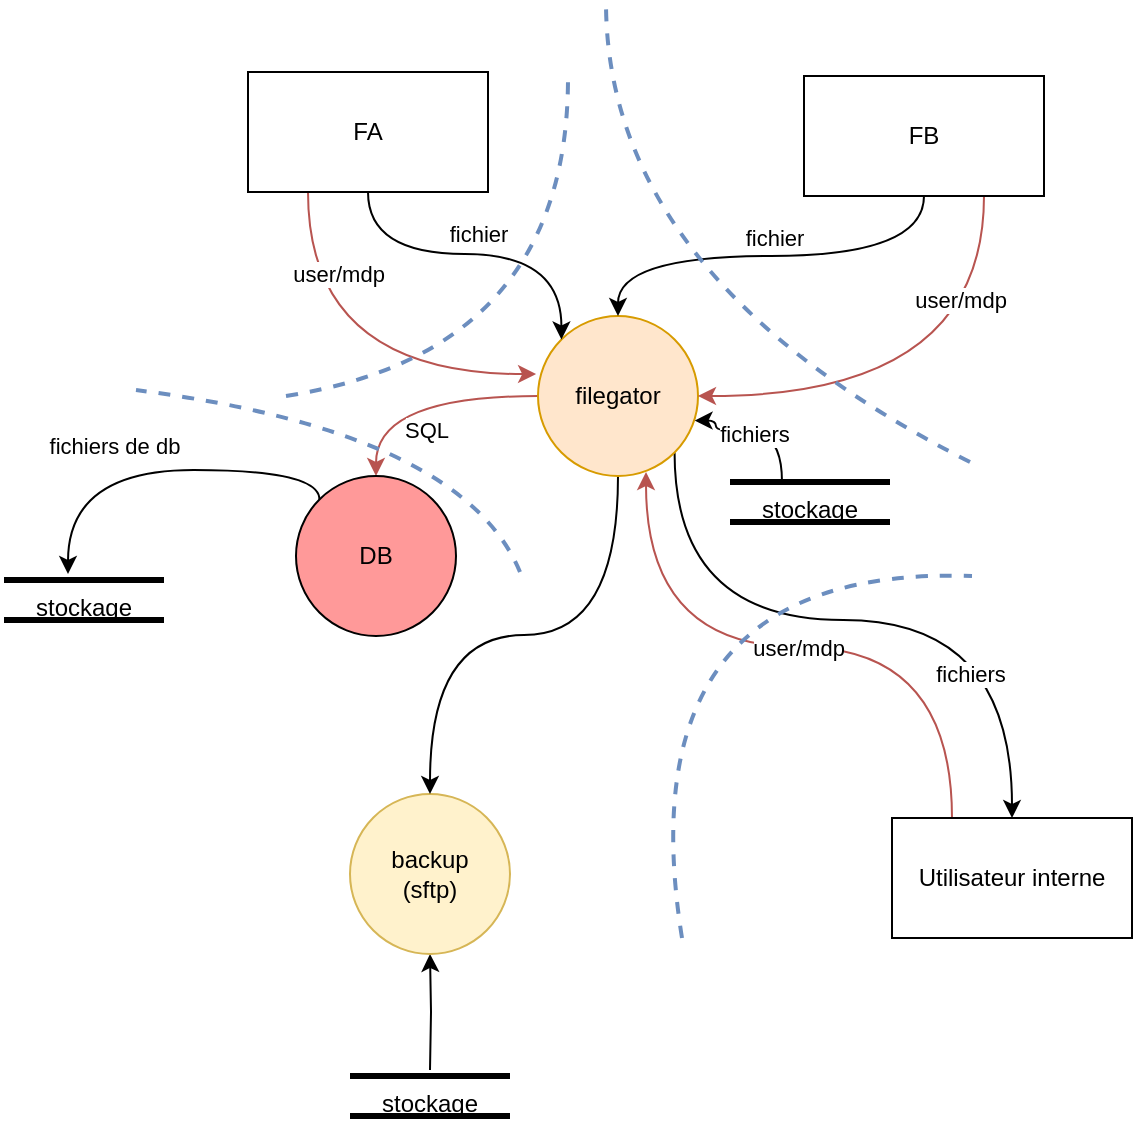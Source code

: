 <mxfile version="14.4.3" type="device"><diagram id="C5RBs43oDa-KdzZeNtuy" name="Page-1"><mxGraphModel dx="1034" dy="791" grid="0" gridSize="10" guides="1" tooltips="0" connect="1" arrows="1" fold="1" page="1" pageScale="1" pageWidth="827" pageHeight="1169" math="0" shadow="0"><root><mxCell id="WIyWlLk6GJQsqaUBKTNV-0"/><mxCell id="WIyWlLk6GJQsqaUBKTNV-1" parent="WIyWlLk6GJQsqaUBKTNV-0"/><mxCell id="Lccn9oIH8NGfDDjlL4F9-8" style="edgeStyle=orthogonalEdgeStyle;rounded=0;orthogonalLoop=1;jettySize=auto;html=1;exitX=0.5;exitY=1;exitDx=0;exitDy=0;entryX=0.5;entryY=1;entryDx=0;entryDy=0;" edge="1" parent="WIyWlLk6GJQsqaUBKTNV-1" target="Lccn9oIH8NGfDDjlL4F9-1"><mxGeometry relative="1" as="geometry"><mxPoint x="414" y="592" as="sourcePoint"/></mxGeometry></mxCell><mxCell id="Lccn9oIH8NGfDDjlL4F9-1" value="backup&lt;br&gt;(sftp)" style="ellipse;whiteSpace=wrap;html=1;aspect=fixed;fillColor=#fff2cc;strokeColor=#d6b656;" vertex="1" parent="WIyWlLk6GJQsqaUBKTNV-1"><mxGeometry x="374" y="454" width="80" height="80" as="geometry"/></mxCell><mxCell id="Lccn9oIH8NGfDDjlL4F9-20" style="edgeStyle=orthogonalEdgeStyle;curved=1;orthogonalLoop=1;jettySize=auto;html=1;exitX=0.5;exitY=1;exitDx=0;exitDy=0;entryX=0.5;entryY=0;entryDx=0;entryDy=0;" edge="1" parent="WIyWlLk6GJQsqaUBKTNV-1" source="Lccn9oIH8NGfDDjlL4F9-9" target="Lccn9oIH8NGfDDjlL4F9-1"><mxGeometry relative="1" as="geometry"/></mxCell><mxCell id="Lccn9oIH8NGfDDjlL4F9-28" style="edgeStyle=orthogonalEdgeStyle;curved=1;orthogonalLoop=1;jettySize=auto;html=1;exitX=0;exitY=0.5;exitDx=0;exitDy=0;entryX=0.5;entryY=0;entryDx=0;entryDy=0;fillColor=#f8cecc;strokeColor=#b85450;" edge="1" parent="WIyWlLk6GJQsqaUBKTNV-1" source="Lccn9oIH8NGfDDjlL4F9-9" target="Lccn9oIH8NGfDDjlL4F9-27"><mxGeometry relative="1" as="geometry"/></mxCell><mxCell id="Lccn9oIH8NGfDDjlL4F9-40" value="SQL" style="edgeLabel;html=1;align=center;verticalAlign=middle;resizable=0;points=[];" vertex="1" connectable="0" parent="Lccn9oIH8NGfDDjlL4F9-28"><mxGeometry x="-0.076" y="17" relative="1" as="geometry"><mxPoint as="offset"/></mxGeometry></mxCell><mxCell id="Lccn9oIH8NGfDDjlL4F9-38" style="edgeStyle=orthogonalEdgeStyle;curved=1;orthogonalLoop=1;jettySize=auto;html=1;entryX=1;entryY=1;entryDx=0;entryDy=0;" edge="1" parent="WIyWlLk6GJQsqaUBKTNV-1"><mxGeometry relative="1" as="geometry"><mxPoint x="546.284" y="267.284" as="targetPoint"/><mxPoint x="590" y="298" as="sourcePoint"/><Array as="points"><mxPoint x="590" y="273"/><mxPoint x="557" y="273"/><mxPoint x="557" y="267"/></Array></mxGeometry></mxCell><mxCell id="Lccn9oIH8NGfDDjlL4F9-39" value="fichiers" style="edgeLabel;html=1;align=center;verticalAlign=middle;resizable=0;points=[];" vertex="1" connectable="0" parent="Lccn9oIH8NGfDDjlL4F9-38"><mxGeometry x="0.051" y="1" relative="1" as="geometry"><mxPoint as="offset"/></mxGeometry></mxCell><mxCell id="Lccn9oIH8NGfDDjlL4F9-45" style="edgeStyle=orthogonalEdgeStyle;curved=1;orthogonalLoop=1;jettySize=auto;html=1;exitX=1;exitY=1;exitDx=0;exitDy=0;entryX=0.5;entryY=0;entryDx=0;entryDy=0;strokeWidth=1;" edge="1" parent="WIyWlLk6GJQsqaUBKTNV-1" source="Lccn9oIH8NGfDDjlL4F9-9" target="Lccn9oIH8NGfDDjlL4F9-42"><mxGeometry relative="1" as="geometry"><Array as="points"><mxPoint x="536" y="367"/><mxPoint x="705" y="367"/></Array></mxGeometry></mxCell><mxCell id="Lccn9oIH8NGfDDjlL4F9-46" value="fichiers" style="edgeLabel;html=1;align=center;verticalAlign=middle;resizable=0;points=[];" vertex="1" connectable="0" parent="Lccn9oIH8NGfDDjlL4F9-45"><mxGeometry x="0.59" y="-21" relative="1" as="geometry"><mxPoint as="offset"/></mxGeometry></mxCell><mxCell id="Lccn9oIH8NGfDDjlL4F9-9" value="filegator" style="ellipse;whiteSpace=wrap;html=1;aspect=fixed;fillColor=#ffe6cc;strokeColor=#d79b00;" vertex="1" parent="WIyWlLk6GJQsqaUBKTNV-1"><mxGeometry x="468" y="215" width="80" height="80" as="geometry"/></mxCell><mxCell id="Lccn9oIH8NGfDDjlL4F9-26" style="edgeStyle=orthogonalEdgeStyle;curved=1;orthogonalLoop=1;jettySize=auto;html=1;exitX=0.5;exitY=1;exitDx=0;exitDy=0;entryX=0;entryY=0;entryDx=0;entryDy=0;" edge="1" parent="WIyWlLk6GJQsqaUBKTNV-1" source="Lccn9oIH8NGfDDjlL4F9-21" target="Lccn9oIH8NGfDDjlL4F9-9"><mxGeometry relative="1" as="geometry"/></mxCell><mxCell id="Lccn9oIH8NGfDDjlL4F9-30" value="fichier" style="edgeLabel;html=1;align=center;verticalAlign=middle;resizable=0;points=[];" vertex="1" connectable="0" parent="Lccn9oIH8NGfDDjlL4F9-26"><mxGeometry x="-0.092" y="-1" relative="1" as="geometry"><mxPoint x="8" y="-11" as="offset"/></mxGeometry></mxCell><mxCell id="Lccn9oIH8NGfDDjlL4F9-33" style="edgeStyle=orthogonalEdgeStyle;curved=1;orthogonalLoop=1;jettySize=auto;html=1;exitX=0.25;exitY=1;exitDx=0;exitDy=0;entryX=-0.012;entryY=0.363;entryDx=0;entryDy=0;entryPerimeter=0;fillColor=#f8cecc;strokeColor=#b85450;" edge="1" parent="WIyWlLk6GJQsqaUBKTNV-1" source="Lccn9oIH8NGfDDjlL4F9-21" target="Lccn9oIH8NGfDDjlL4F9-9"><mxGeometry relative="1" as="geometry"/></mxCell><mxCell id="Lccn9oIH8NGfDDjlL4F9-34" value="user/mdp" style="edgeLabel;html=1;align=center;verticalAlign=middle;resizable=0;points=[];" vertex="1" connectable="0" parent="Lccn9oIH8NGfDDjlL4F9-33"><mxGeometry x="-0.598" y="15" relative="1" as="geometry"><mxPoint as="offset"/></mxGeometry></mxCell><mxCell id="Lccn9oIH8NGfDDjlL4F9-21" value="FA" style="rounded=0;whiteSpace=wrap;html=1;" vertex="1" parent="WIyWlLk6GJQsqaUBKTNV-1"><mxGeometry x="323" y="93" width="120" height="60" as="geometry"/></mxCell><mxCell id="Lccn9oIH8NGfDDjlL4F9-25" style="edgeStyle=orthogonalEdgeStyle;curved=1;orthogonalLoop=1;jettySize=auto;html=1;exitX=0.5;exitY=1;exitDx=0;exitDy=0;entryX=0.5;entryY=0;entryDx=0;entryDy=0;" edge="1" parent="WIyWlLk6GJQsqaUBKTNV-1" source="Lccn9oIH8NGfDDjlL4F9-22" target="Lccn9oIH8NGfDDjlL4F9-9"><mxGeometry relative="1" as="geometry"/></mxCell><mxCell id="Lccn9oIH8NGfDDjlL4F9-29" value="fichier" style="edgeLabel;html=1;align=center;verticalAlign=middle;resizable=0;points=[];" vertex="1" connectable="0" parent="Lccn9oIH8NGfDDjlL4F9-25"><mxGeometry x="-0.062" y="1" relative="1" as="geometry"><mxPoint x="-5" y="-10" as="offset"/></mxGeometry></mxCell><mxCell id="Lccn9oIH8NGfDDjlL4F9-31" style="edgeStyle=orthogonalEdgeStyle;curved=1;orthogonalLoop=1;jettySize=auto;html=1;exitX=0.75;exitY=1;exitDx=0;exitDy=0;entryX=1;entryY=0.5;entryDx=0;entryDy=0;fillColor=#f8cecc;strokeColor=#b85450;" edge="1" parent="WIyWlLk6GJQsqaUBKTNV-1" source="Lccn9oIH8NGfDDjlL4F9-22" target="Lccn9oIH8NGfDDjlL4F9-9"><mxGeometry relative="1" as="geometry"/></mxCell><mxCell id="Lccn9oIH8NGfDDjlL4F9-32" value="user/mdp" style="edgeLabel;html=1;align=center;verticalAlign=middle;resizable=0;points=[];" vertex="1" connectable="0" parent="Lccn9oIH8NGfDDjlL4F9-31"><mxGeometry x="-0.571" y="-12" relative="1" as="geometry"><mxPoint as="offset"/></mxGeometry></mxCell><mxCell id="Lccn9oIH8NGfDDjlL4F9-22" value="FB" style="rounded=0;whiteSpace=wrap;html=1;" vertex="1" parent="WIyWlLk6GJQsqaUBKTNV-1"><mxGeometry x="601" y="95" width="120" height="60" as="geometry"/></mxCell><mxCell id="Lccn9oIH8NGfDDjlL4F9-15" value="" style="endArrow=none;html=1;curved=1;fillColor=#dae8fc;strokeColor=#6c8ebf;dashed=1;strokeWidth=2;" edge="1" parent="WIyWlLk6GJQsqaUBKTNV-1"><mxGeometry width="50" height="50" relative="1" as="geometry"><mxPoint x="342" y="255" as="sourcePoint"/><mxPoint x="483" y="96" as="targetPoint"/><Array as="points"><mxPoint x="483" y="233"/></Array></mxGeometry></mxCell><mxCell id="Lccn9oIH8NGfDDjlL4F9-65" style="edgeStyle=orthogonalEdgeStyle;curved=1;orthogonalLoop=1;jettySize=auto;html=1;exitX=0;exitY=0;exitDx=0;exitDy=0;strokeWidth=1;" edge="1" parent="WIyWlLk6GJQsqaUBKTNV-1" source="Lccn9oIH8NGfDDjlL4F9-27"><mxGeometry relative="1" as="geometry"><mxPoint x="233" y="344" as="targetPoint"/><Array as="points"><mxPoint x="359" y="292"/><mxPoint x="233" y="292"/></Array></mxGeometry></mxCell><mxCell id="Lccn9oIH8NGfDDjlL4F9-66" value="fichiers de db" style="edgeLabel;html=1;align=center;verticalAlign=middle;resizable=0;points=[];" vertex="1" connectable="0" parent="Lccn9oIH8NGfDDjlL4F9-65"><mxGeometry x="0.148" relative="1" as="geometry"><mxPoint x="-7.42" y="-12" as="offset"/></mxGeometry></mxCell><mxCell id="Lccn9oIH8NGfDDjlL4F9-27" value="DB" style="ellipse;whiteSpace=wrap;html=1;aspect=fixed;fillColor=#FF9999;" vertex="1" parent="WIyWlLk6GJQsqaUBKTNV-1"><mxGeometry x="347" y="295" width="80" height="80" as="geometry"/></mxCell><mxCell id="Lccn9oIH8NGfDDjlL4F9-35" value="stockage" style="group;strokeWidth=3;" vertex="1" connectable="0" parent="WIyWlLk6GJQsqaUBKTNV-1"><mxGeometry x="564" y="298" width="80" height="20" as="geometry"/></mxCell><mxCell id="Lccn9oIH8NGfDDjlL4F9-36" value="" style="endArrow=none;html=1;strokeWidth=3;" edge="1" parent="Lccn9oIH8NGfDDjlL4F9-35"><mxGeometry width="50" height="50" relative="1" as="geometry"><mxPoint as="sourcePoint"/><mxPoint x="80" as="targetPoint"/></mxGeometry></mxCell><mxCell id="Lccn9oIH8NGfDDjlL4F9-49" value="&lt;br&gt;" style="edgeLabel;html=1;align=center;verticalAlign=middle;resizable=0;points=[];" vertex="1" connectable="0" parent="Lccn9oIH8NGfDDjlL4F9-36"><mxGeometry x="-0.375" y="-1" relative="1" as="geometry"><mxPoint as="offset"/></mxGeometry></mxCell><mxCell id="Lccn9oIH8NGfDDjlL4F9-50" value="&lt;br&gt;" style="edgeLabel;html=1;align=center;verticalAlign=middle;resizable=0;points=[];" vertex="1" connectable="0" parent="Lccn9oIH8NGfDDjlL4F9-36"><mxGeometry x="0.4" y="3" relative="1" as="geometry"><mxPoint as="offset"/></mxGeometry></mxCell><mxCell id="Lccn9oIH8NGfDDjlL4F9-51" value="&lt;br&gt;" style="edgeLabel;html=1;align=center;verticalAlign=middle;resizable=0;points=[];" vertex="1" connectable="0" parent="Lccn9oIH8NGfDDjlL4F9-36"><mxGeometry x="-0.275" y="1" relative="1" as="geometry"><mxPoint as="offset"/></mxGeometry></mxCell><mxCell id="Lccn9oIH8NGfDDjlL4F9-37" value="" style="endArrow=none;html=1;strokeWidth=3;" edge="1" parent="Lccn9oIH8NGfDDjlL4F9-35"><mxGeometry width="50" height="50" relative="1" as="geometry"><mxPoint y="20" as="sourcePoint"/><mxPoint x="80" y="20" as="targetPoint"/></mxGeometry></mxCell><mxCell id="Lccn9oIH8NGfDDjlL4F9-41" value="" style="endArrow=none;html=1;curved=1;fillColor=#dae8fc;strokeColor=#6c8ebf;dashed=1;strokeWidth=2;" edge="1" parent="WIyWlLk6GJQsqaUBKTNV-1"><mxGeometry width="50" height="50" relative="1" as="geometry"><mxPoint x="684" y="288" as="sourcePoint"/><mxPoint x="502" y="58" as="targetPoint"/><Array as="points"><mxPoint x="502" y="196"/></Array></mxGeometry></mxCell><mxCell id="Lccn9oIH8NGfDDjlL4F9-43" value="user/mdp" style="edgeStyle=orthogonalEdgeStyle;curved=1;orthogonalLoop=1;jettySize=auto;html=1;exitX=0.25;exitY=0;exitDx=0;exitDy=0;entryX=0.675;entryY=0.975;entryDx=0;entryDy=0;entryPerimeter=0;strokeWidth=1;fillColor=#f8cecc;strokeColor=#b85450;" edge="1" parent="WIyWlLk6GJQsqaUBKTNV-1" source="Lccn9oIH8NGfDDjlL4F9-42" target="Lccn9oIH8NGfDDjlL4F9-9"><mxGeometry relative="1" as="geometry"/></mxCell><mxCell id="Lccn9oIH8NGfDDjlL4F9-42" value="Utilisateur interne" style="rounded=0;whiteSpace=wrap;html=1;" vertex="1" parent="WIyWlLk6GJQsqaUBKTNV-1"><mxGeometry x="645" y="466" width="120" height="60" as="geometry"/></mxCell><mxCell id="Lccn9oIH8NGfDDjlL4F9-52" value="stockage" style="group;strokeWidth=3;" vertex="1" connectable="0" parent="WIyWlLk6GJQsqaUBKTNV-1"><mxGeometry x="374" y="595" width="80" height="20" as="geometry"/></mxCell><mxCell id="Lccn9oIH8NGfDDjlL4F9-53" value="" style="endArrow=none;html=1;strokeWidth=3;" edge="1" parent="Lccn9oIH8NGfDDjlL4F9-52"><mxGeometry width="50" height="50" relative="1" as="geometry"><mxPoint as="sourcePoint"/><mxPoint x="80" as="targetPoint"/></mxGeometry></mxCell><mxCell id="Lccn9oIH8NGfDDjlL4F9-54" value="&lt;br&gt;" style="edgeLabel;html=1;align=center;verticalAlign=middle;resizable=0;points=[];" vertex="1" connectable="0" parent="Lccn9oIH8NGfDDjlL4F9-53"><mxGeometry x="-0.375" y="-1" relative="1" as="geometry"><mxPoint as="offset"/></mxGeometry></mxCell><mxCell id="Lccn9oIH8NGfDDjlL4F9-55" value="&lt;br&gt;" style="edgeLabel;html=1;align=center;verticalAlign=middle;resizable=0;points=[];" vertex="1" connectable="0" parent="Lccn9oIH8NGfDDjlL4F9-53"><mxGeometry x="0.4" y="3" relative="1" as="geometry"><mxPoint as="offset"/></mxGeometry></mxCell><mxCell id="Lccn9oIH8NGfDDjlL4F9-56" value="&lt;br&gt;" style="edgeLabel;html=1;align=center;verticalAlign=middle;resizable=0;points=[];" vertex="1" connectable="0" parent="Lccn9oIH8NGfDDjlL4F9-53"><mxGeometry x="-0.275" y="1" relative="1" as="geometry"><mxPoint as="offset"/></mxGeometry></mxCell><mxCell id="Lccn9oIH8NGfDDjlL4F9-57" value="" style="endArrow=none;html=1;strokeWidth=3;" edge="1" parent="Lccn9oIH8NGfDDjlL4F9-52"><mxGeometry width="50" height="50" relative="1" as="geometry"><mxPoint y="20" as="sourcePoint"/><mxPoint x="80" y="20" as="targetPoint"/></mxGeometry></mxCell><mxCell id="Lccn9oIH8NGfDDjlL4F9-58" value="" style="endArrow=none;html=1;curved=1;fillColor=#dae8fc;strokeColor=#6c8ebf;dashed=1;strokeWidth=2;" edge="1" parent="WIyWlLk6GJQsqaUBKTNV-1"><mxGeometry width="50" height="50" relative="1" as="geometry"><mxPoint x="540" y="526" as="sourcePoint"/><mxPoint x="685" y="345" as="targetPoint"/><Array as="points"><mxPoint x="510" y="339"/></Array></mxGeometry></mxCell><mxCell id="Lccn9oIH8NGfDDjlL4F9-59" value="stockage" style="group;strokeWidth=3;" vertex="1" connectable="0" parent="WIyWlLk6GJQsqaUBKTNV-1"><mxGeometry x="201" y="347" width="80" height="20" as="geometry"/></mxCell><mxCell id="Lccn9oIH8NGfDDjlL4F9-60" value="" style="endArrow=none;html=1;strokeWidth=3;" edge="1" parent="Lccn9oIH8NGfDDjlL4F9-59"><mxGeometry width="50" height="50" relative="1" as="geometry"><mxPoint as="sourcePoint"/><mxPoint x="80" as="targetPoint"/></mxGeometry></mxCell><mxCell id="Lccn9oIH8NGfDDjlL4F9-61" value="&lt;br&gt;" style="edgeLabel;html=1;align=center;verticalAlign=middle;resizable=0;points=[];" vertex="1" connectable="0" parent="Lccn9oIH8NGfDDjlL4F9-60"><mxGeometry x="-0.375" y="-1" relative="1" as="geometry"><mxPoint as="offset"/></mxGeometry></mxCell><mxCell id="Lccn9oIH8NGfDDjlL4F9-62" value="&lt;br&gt;" style="edgeLabel;html=1;align=center;verticalAlign=middle;resizable=0;points=[];" vertex="1" connectable="0" parent="Lccn9oIH8NGfDDjlL4F9-60"><mxGeometry x="0.4" y="3" relative="1" as="geometry"><mxPoint as="offset"/></mxGeometry></mxCell><mxCell id="Lccn9oIH8NGfDDjlL4F9-63" value="&lt;br&gt;" style="edgeLabel;html=1;align=center;verticalAlign=middle;resizable=0;points=[];" vertex="1" connectable="0" parent="Lccn9oIH8NGfDDjlL4F9-60"><mxGeometry x="-0.275" y="1" relative="1" as="geometry"><mxPoint as="offset"/></mxGeometry></mxCell><mxCell id="Lccn9oIH8NGfDDjlL4F9-64" value="" style="endArrow=none;html=1;strokeWidth=3;" edge="1" parent="Lccn9oIH8NGfDDjlL4F9-59"><mxGeometry width="50" height="50" relative="1" as="geometry"><mxPoint y="20" as="sourcePoint"/><mxPoint x="80" y="20" as="targetPoint"/></mxGeometry></mxCell><mxCell id="Lccn9oIH8NGfDDjlL4F9-67" value="" style="endArrow=none;html=1;curved=1;fillColor=#dae8fc;strokeColor=#6c8ebf;dashed=1;strokeWidth=2;" edge="1" parent="WIyWlLk6GJQsqaUBKTNV-1"><mxGeometry width="50" height="50" relative="1" as="geometry"><mxPoint x="459" y="343" as="sourcePoint"/><mxPoint x="267" y="252" as="targetPoint"/><Array as="points"><mxPoint x="430" y="273"/></Array></mxGeometry></mxCell></root></mxGraphModel></diagram></mxfile>